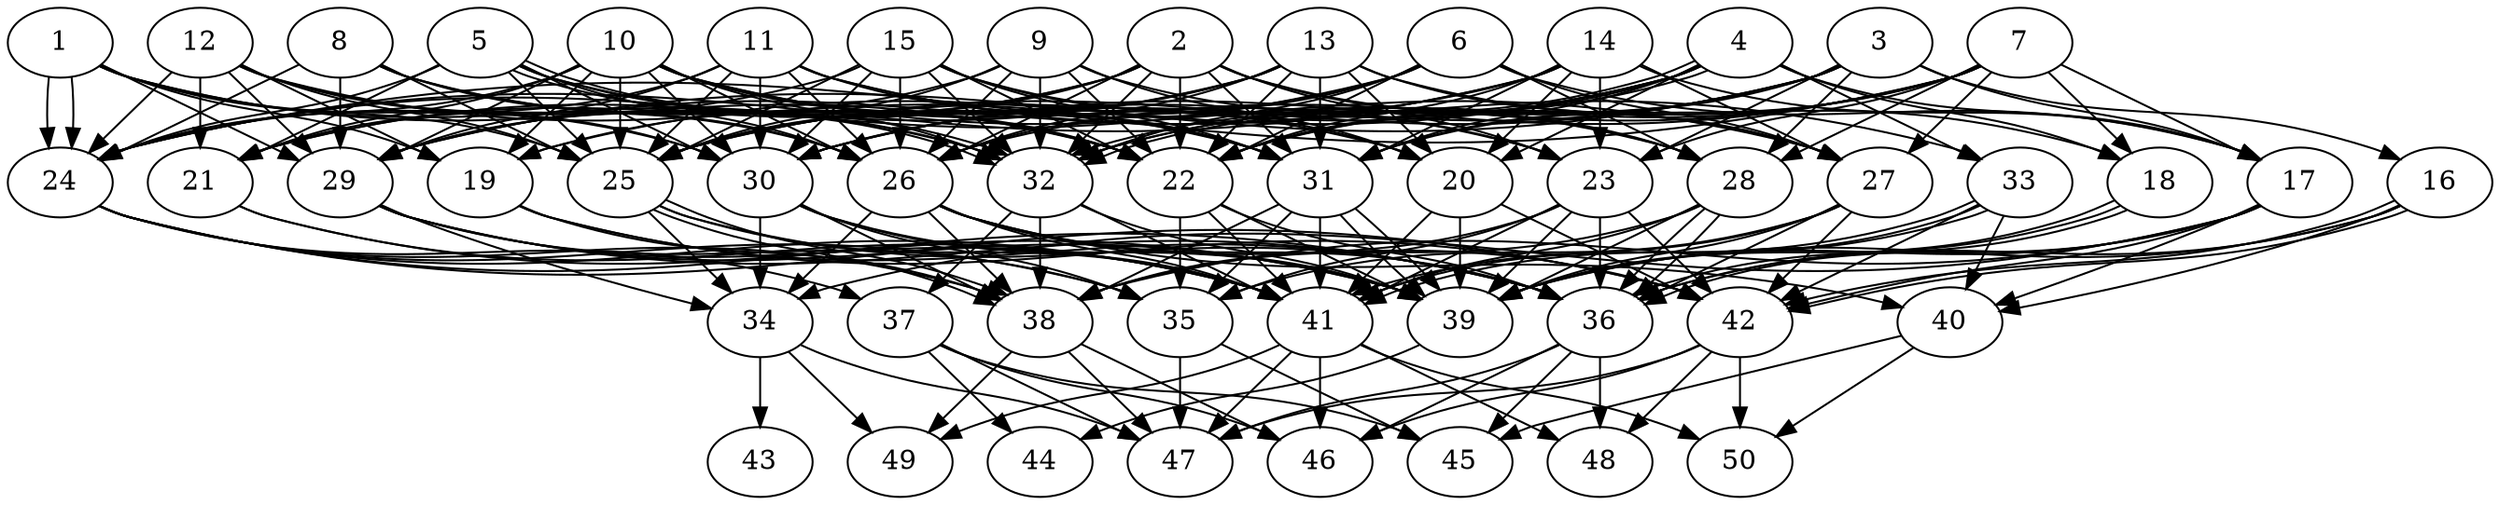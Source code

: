 // DAG automatically generated by daggen at Thu Oct  3 14:07:58 2019
// ./daggen --dot -n 50 --ccr 0.3 --fat 0.7 --regular 0.5 --density 0.9 --mindata 5242880 --maxdata 52428800 
digraph G {
  1 [size="54497280", alpha="0.18", expect_size="16349184"] 
  1 -> 19 [size ="16349184"]
  1 -> 22 [size ="16349184"]
  1 -> 24 [size ="16349184"]
  1 -> 24 [size ="16349184"]
  1 -> 25 [size ="16349184"]
  1 -> 29 [size ="16349184"]
  1 -> 30 [size ="16349184"]
  1 -> 32 [size ="16349184"]
  2 [size="88016213", alpha="0.07", expect_size="26404864"] 
  2 -> 21 [size ="26404864"]
  2 -> 22 [size ="26404864"]
  2 -> 23 [size ="26404864"]
  2 -> 25 [size ="26404864"]
  2 -> 26 [size ="26404864"]
  2 -> 27 [size ="26404864"]
  2 -> 28 [size ="26404864"]
  2 -> 29 [size ="26404864"]
  2 -> 31 [size ="26404864"]
  2 -> 32 [size ="26404864"]
  3 [size="60832427", alpha="0.16", expect_size="18249728"] 
  3 -> 16 [size ="18249728"]
  3 -> 17 [size ="18249728"]
  3 -> 22 [size ="18249728"]
  3 -> 23 [size ="18249728"]
  3 -> 25 [size ="18249728"]
  3 -> 28 [size ="18249728"]
  3 -> 29 [size ="18249728"]
  3 -> 30 [size ="18249728"]
  3 -> 31 [size ="18249728"]
  3 -> 32 [size ="18249728"]
  4 [size="103123627", alpha="0.01", expect_size="30937088"] 
  4 -> 17 [size ="30937088"]
  4 -> 18 [size ="30937088"]
  4 -> 19 [size ="30937088"]
  4 -> 20 [size ="30937088"]
  4 -> 22 [size ="30937088"]
  4 -> 25 [size ="30937088"]
  4 -> 30 [size ="30937088"]
  4 -> 31 [size ="30937088"]
  4 -> 32 [size ="30937088"]
  4 -> 32 [size ="30937088"]
  4 -> 33 [size ="30937088"]
  5 [size="89221120", alpha="0.12", expect_size="26766336"] 
  5 -> 20 [size ="26766336"]
  5 -> 21 [size ="26766336"]
  5 -> 22 [size ="26766336"]
  5 -> 24 [size ="26766336"]
  5 -> 25 [size ="26766336"]
  5 -> 26 [size ="26766336"]
  5 -> 30 [size ="26766336"]
  5 -> 32 [size ="26766336"]
  5 -> 32 [size ="26766336"]
  6 [size="119497387", alpha="0.16", expect_size="35849216"] 
  6 -> 17 [size ="35849216"]
  6 -> 22 [size ="35849216"]
  6 -> 24 [size ="35849216"]
  6 -> 25 [size ="35849216"]
  6 -> 26 [size ="35849216"]
  6 -> 27 [size ="35849216"]
  6 -> 28 [size ="35849216"]
  6 -> 32 [size ="35849216"]
  7 [size="74117120", alpha="0.12", expect_size="22235136"] 
  7 -> 17 [size ="22235136"]
  7 -> 18 [size ="22235136"]
  7 -> 22 [size ="22235136"]
  7 -> 23 [size ="22235136"]
  7 -> 24 [size ="22235136"]
  7 -> 26 [size ="22235136"]
  7 -> 27 [size ="22235136"]
  7 -> 28 [size ="22235136"]
  7 -> 30 [size ="22235136"]
  7 -> 31 [size ="22235136"]
  7 -> 32 [size ="22235136"]
  8 [size="19886080", alpha="0.13", expect_size="5965824"] 
  8 -> 22 [size ="5965824"]
  8 -> 24 [size ="5965824"]
  8 -> 25 [size ="5965824"]
  8 -> 26 [size ="5965824"]
  8 -> 29 [size ="5965824"]
  8 -> 32 [size ="5965824"]
  9 [size="158201173", alpha="0.16", expect_size="47460352"] 
  9 -> 20 [size ="47460352"]
  9 -> 22 [size ="47460352"]
  9 -> 25 [size ="47460352"]
  9 -> 26 [size ="47460352"]
  9 -> 28 [size ="47460352"]
  9 -> 29 [size ="47460352"]
  9 -> 32 [size ="47460352"]
  10 [size="86381227", alpha="0.18", expect_size="25914368"] 
  10 -> 19 [size ="25914368"]
  10 -> 21 [size ="25914368"]
  10 -> 22 [size ="25914368"]
  10 -> 23 [size ="25914368"]
  10 -> 24 [size ="25914368"]
  10 -> 25 [size ="25914368"]
  10 -> 26 [size ="25914368"]
  10 -> 27 [size ="25914368"]
  10 -> 29 [size ="25914368"]
  10 -> 30 [size ="25914368"]
  10 -> 31 [size ="25914368"]
  10 -> 32 [size ="25914368"]
  11 [size="37840213", alpha="0.14", expect_size="11352064"] 
  11 -> 21 [size ="11352064"]
  11 -> 25 [size ="11352064"]
  11 -> 26 [size ="11352064"]
  11 -> 28 [size ="11352064"]
  11 -> 29 [size ="11352064"]
  11 -> 30 [size ="11352064"]
  11 -> 31 [size ="11352064"]
  11 -> 33 [size ="11352064"]
  12 [size="20107947", alpha="0.16", expect_size="6032384"] 
  12 -> 19 [size ="6032384"]
  12 -> 21 [size ="6032384"]
  12 -> 24 [size ="6032384"]
  12 -> 25 [size ="6032384"]
  12 -> 26 [size ="6032384"]
  12 -> 29 [size ="6032384"]
  12 -> 30 [size ="6032384"]
  12 -> 31 [size ="6032384"]
  13 [size="76175360", alpha="0.11", expect_size="22852608"] 
  13 -> 18 [size ="22852608"]
  13 -> 19 [size ="22852608"]
  13 -> 20 [size ="22852608"]
  13 -> 21 [size ="22852608"]
  13 -> 22 [size ="22852608"]
  13 -> 25 [size ="22852608"]
  13 -> 26 [size ="22852608"]
  13 -> 27 [size ="22852608"]
  13 -> 31 [size ="22852608"]
  14 [size="46987947", alpha="0.05", expect_size="14096384"] 
  14 -> 17 [size ="14096384"]
  14 -> 20 [size ="14096384"]
  14 -> 22 [size ="14096384"]
  14 -> 23 [size ="14096384"]
  14 -> 24 [size ="14096384"]
  14 -> 27 [size ="14096384"]
  14 -> 29 [size ="14096384"]
  14 -> 30 [size ="14096384"]
  14 -> 31 [size ="14096384"]
  15 [size="55913813", alpha="0.05", expect_size="16774144"] 
  15 -> 20 [size ="16774144"]
  15 -> 22 [size ="16774144"]
  15 -> 23 [size ="16774144"]
  15 -> 24 [size ="16774144"]
  15 -> 25 [size ="16774144"]
  15 -> 26 [size ="16774144"]
  15 -> 30 [size ="16774144"]
  15 -> 31 [size ="16774144"]
  15 -> 32 [size ="16774144"]
  16 [size="153412267", alpha="0.07", expect_size="46023680"] 
  16 -> 36 [size ="46023680"]
  16 -> 39 [size ="46023680"]
  16 -> 40 [size ="46023680"]
  16 -> 42 [size ="46023680"]
  16 -> 42 [size ="46023680"]
  17 [size="121750187", alpha="0.18", expect_size="36525056"] 
  17 -> 34 [size ="36525056"]
  17 -> 36 [size ="36525056"]
  17 -> 38 [size ="36525056"]
  17 -> 39 [size ="36525056"]
  17 -> 40 [size ="36525056"]
  17 -> 42 [size ="36525056"]
  18 [size="58340693", alpha="0.09", expect_size="17502208"] 
  18 -> 36 [size ="17502208"]
  18 -> 36 [size ="17502208"]
  18 -> 39 [size ="17502208"]
  19 [size="162126507", alpha="0.00", expect_size="48637952"] 
  19 -> 36 [size ="48637952"]
  19 -> 38 [size ="48637952"]
  19 -> 42 [size ="48637952"]
  20 [size="132939093", alpha="0.05", expect_size="39881728"] 
  20 -> 39 [size ="39881728"]
  20 -> 41 [size ="39881728"]
  20 -> 42 [size ="39881728"]
  21 [size="120579413", alpha="0.16", expect_size="36173824"] 
  21 -> 39 [size ="36173824"]
  21 -> 41 [size ="36173824"]
  22 [size="74100053", alpha="0.15", expect_size="22230016"] 
  22 -> 35 [size ="22230016"]
  22 -> 36 [size ="22230016"]
  22 -> 39 [size ="22230016"]
  22 -> 41 [size ="22230016"]
  23 [size="39437653", alpha="0.19", expect_size="11831296"] 
  23 -> 35 [size ="11831296"]
  23 -> 36 [size ="11831296"]
  23 -> 38 [size ="11831296"]
  23 -> 39 [size ="11831296"]
  23 -> 41 [size ="11831296"]
  23 -> 42 [size ="11831296"]
  24 [size="128948907", alpha="0.15", expect_size="38684672"] 
  24 -> 35 [size ="38684672"]
  24 -> 36 [size ="38684672"]
  24 -> 37 [size ="38684672"]
  24 -> 38 [size ="38684672"]
  24 -> 41 [size ="38684672"]
  24 -> 42 [size ="38684672"]
  25 [size="165297493", alpha="0.19", expect_size="49589248"] 
  25 -> 34 [size ="49589248"]
  25 -> 36 [size ="49589248"]
  25 -> 38 [size ="49589248"]
  25 -> 38 [size ="49589248"]
  25 -> 41 [size ="49589248"]
  26 [size="50848427", alpha="0.17", expect_size="15254528"] 
  26 -> 34 [size ="15254528"]
  26 -> 36 [size ="15254528"]
  26 -> 38 [size ="15254528"]
  26 -> 39 [size ="15254528"]
  26 -> 40 [size ="15254528"]
  26 -> 41 [size ="15254528"]
  26 -> 42 [size ="15254528"]
  27 [size="108305067", alpha="0.01", expect_size="32491520"] 
  27 -> 35 [size ="32491520"]
  27 -> 36 [size ="32491520"]
  27 -> 39 [size ="32491520"]
  27 -> 41 [size ="32491520"]
  27 -> 42 [size ="32491520"]
  28 [size="92129280", alpha="0.06", expect_size="27638784"] 
  28 -> 36 [size ="27638784"]
  28 -> 36 [size ="27638784"]
  28 -> 38 [size ="27638784"]
  28 -> 39 [size ="27638784"]
  28 -> 41 [size ="27638784"]
  29 [size="160965973", alpha="0.09", expect_size="48289792"] 
  29 -> 34 [size ="48289792"]
  29 -> 35 [size ="48289792"]
  29 -> 36 [size ="48289792"]
  29 -> 39 [size ="48289792"]
  29 -> 41 [size ="48289792"]
  30 [size="161628160", alpha="0.01", expect_size="48488448"] 
  30 -> 34 [size ="48488448"]
  30 -> 35 [size ="48488448"]
  30 -> 38 [size ="48488448"]
  30 -> 39 [size ="48488448"]
  30 -> 41 [size ="48488448"]
  31 [size="47117653", alpha="0.15", expect_size="14135296"] 
  31 -> 35 [size ="14135296"]
  31 -> 38 [size ="14135296"]
  31 -> 39 [size ="14135296"]
  31 -> 39 [size ="14135296"]
  31 -> 41 [size ="14135296"]
  32 [size="169021440", alpha="0.10", expect_size="50706432"] 
  32 -> 37 [size ="50706432"]
  32 -> 38 [size ="50706432"]
  32 -> 39 [size ="50706432"]
  32 -> 41 [size ="50706432"]
  33 [size="126027093", alpha="0.12", expect_size="37808128"] 
  33 -> 39 [size ="37808128"]
  33 -> 40 [size ="37808128"]
  33 -> 41 [size ="37808128"]
  33 -> 41 [size ="37808128"]
  33 -> 42 [size ="37808128"]
  34 [size="118780587", alpha="0.18", expect_size="35634176"] 
  34 -> 43 [size ="35634176"]
  34 -> 47 [size ="35634176"]
  34 -> 49 [size ="35634176"]
  35 [size="75639467", alpha="0.09", expect_size="22691840"] 
  35 -> 45 [size ="22691840"]
  35 -> 47 [size ="22691840"]
  36 [size="68355413", alpha="0.17", expect_size="20506624"] 
  36 -> 45 [size ="20506624"]
  36 -> 46 [size ="20506624"]
  36 -> 47 [size ="20506624"]
  36 -> 48 [size ="20506624"]
  37 [size="41659733", alpha="0.18", expect_size="12497920"] 
  37 -> 44 [size ="12497920"]
  37 -> 45 [size ="12497920"]
  37 -> 46 [size ="12497920"]
  37 -> 47 [size ="12497920"]
  38 [size="52196693", alpha="0.04", expect_size="15659008"] 
  38 -> 46 [size ="15659008"]
  38 -> 47 [size ="15659008"]
  38 -> 49 [size ="15659008"]
  39 [size="102379520", alpha="0.09", expect_size="30713856"] 
  39 -> 44 [size ="30713856"]
  40 [size="18360320", alpha="0.09", expect_size="5508096"] 
  40 -> 45 [size ="5508096"]
  40 -> 50 [size ="5508096"]
  41 [size="26337280", alpha="0.01", expect_size="7901184"] 
  41 -> 46 [size ="7901184"]
  41 -> 47 [size ="7901184"]
  41 -> 48 [size ="7901184"]
  41 -> 49 [size ="7901184"]
  41 -> 50 [size ="7901184"]
  42 [size="146674347", alpha="0.01", expect_size="44002304"] 
  42 -> 46 [size ="44002304"]
  42 -> 47 [size ="44002304"]
  42 -> 48 [size ="44002304"]
  42 -> 50 [size ="44002304"]
  43 [size="67430400", alpha="0.04", expect_size="20229120"] 
  44 [size="161877333", alpha="0.01", expect_size="48563200"] 
  45 [size="144960853", alpha="0.16", expect_size="43488256"] 
  46 [size="55115093", alpha="0.16", expect_size="16534528"] 
  47 [size="28282880", alpha="0.08", expect_size="8484864"] 
  48 [size="168731307", alpha="0.09", expect_size="50619392"] 
  49 [size="45475840", alpha="0.08", expect_size="13642752"] 
  50 [size="117739520", alpha="0.05", expect_size="35321856"] 
}
